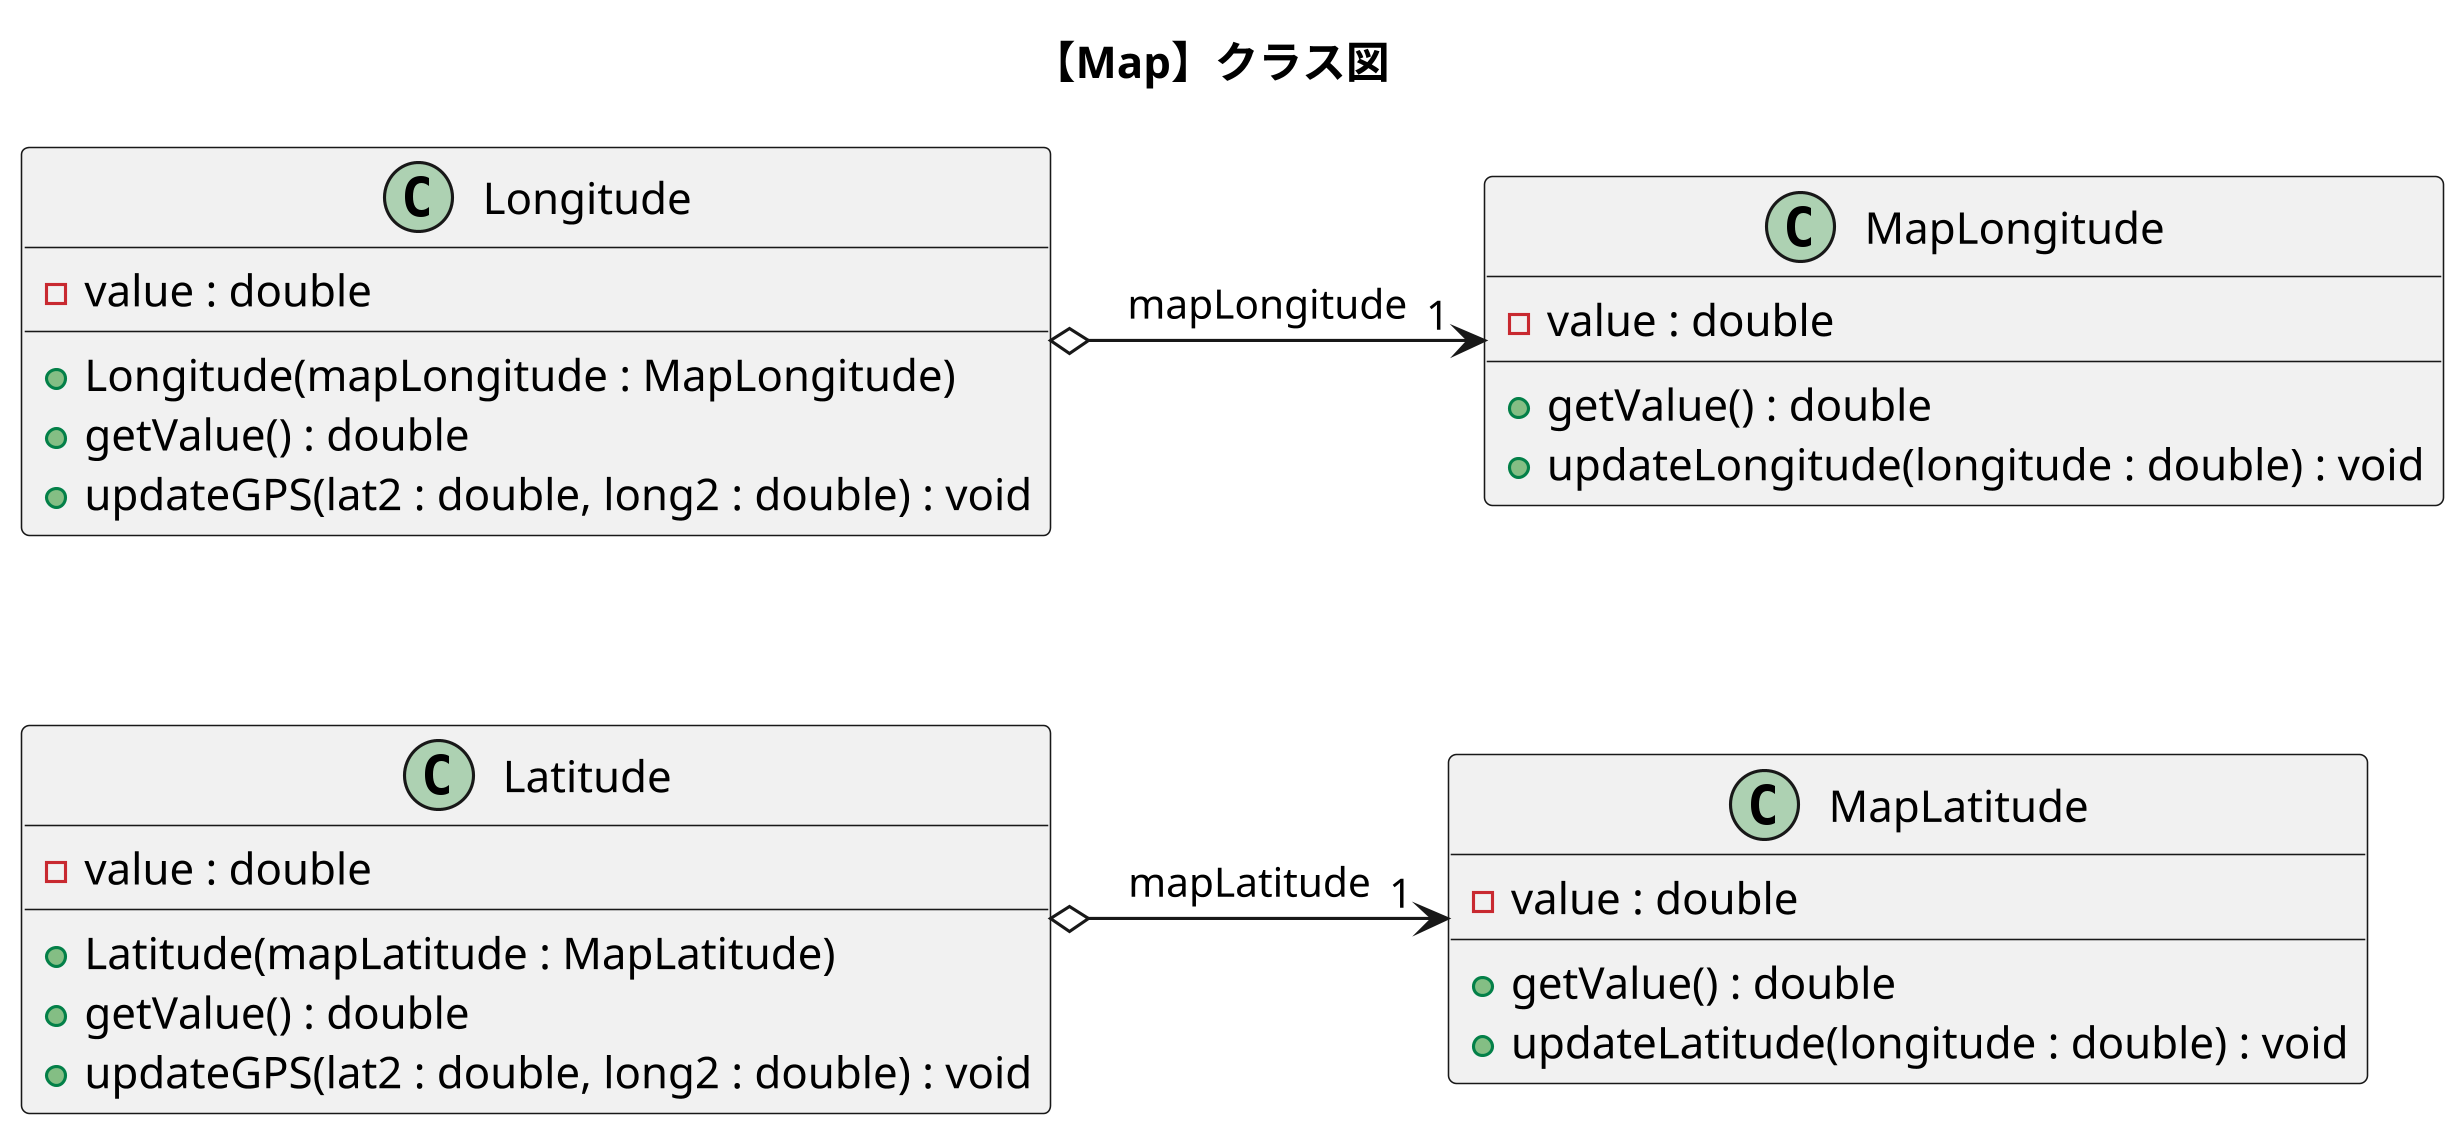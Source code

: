 @startuml map_class_push
title "【Map】クラス図"

skinparam dpi 300

together {
    class "Longitude"{
        -value : double
        +Longitude(mapLongitude : MapLongitude)
        +getValue() : double
        +updateGPS(lat2 : double, long2 : double) : void
    }

    class "Latitude"{
        -value : double
        +Latitude(mapLatitude : MapLatitude)
        +getValue() : double
        +updateGPS(lat2 : double, long2 : double) : void
    }
}

class "MapLongitude"{
    -value : double
    +getValue() : double
    +updateLongitude(longitude : double) : void
}

class "MapLatitude"{
    -value : double
    +getValue() : double
    +updateLatitude(longitude : double) : void
}


Longitude  o--right-> "1 " MapLongitude : "  mapLongitude  "
Longitude  -[hidden]-     Latitude

Latitude   o--right-> "1 " MapLatitude : "  mapLatitude  "

@enduml